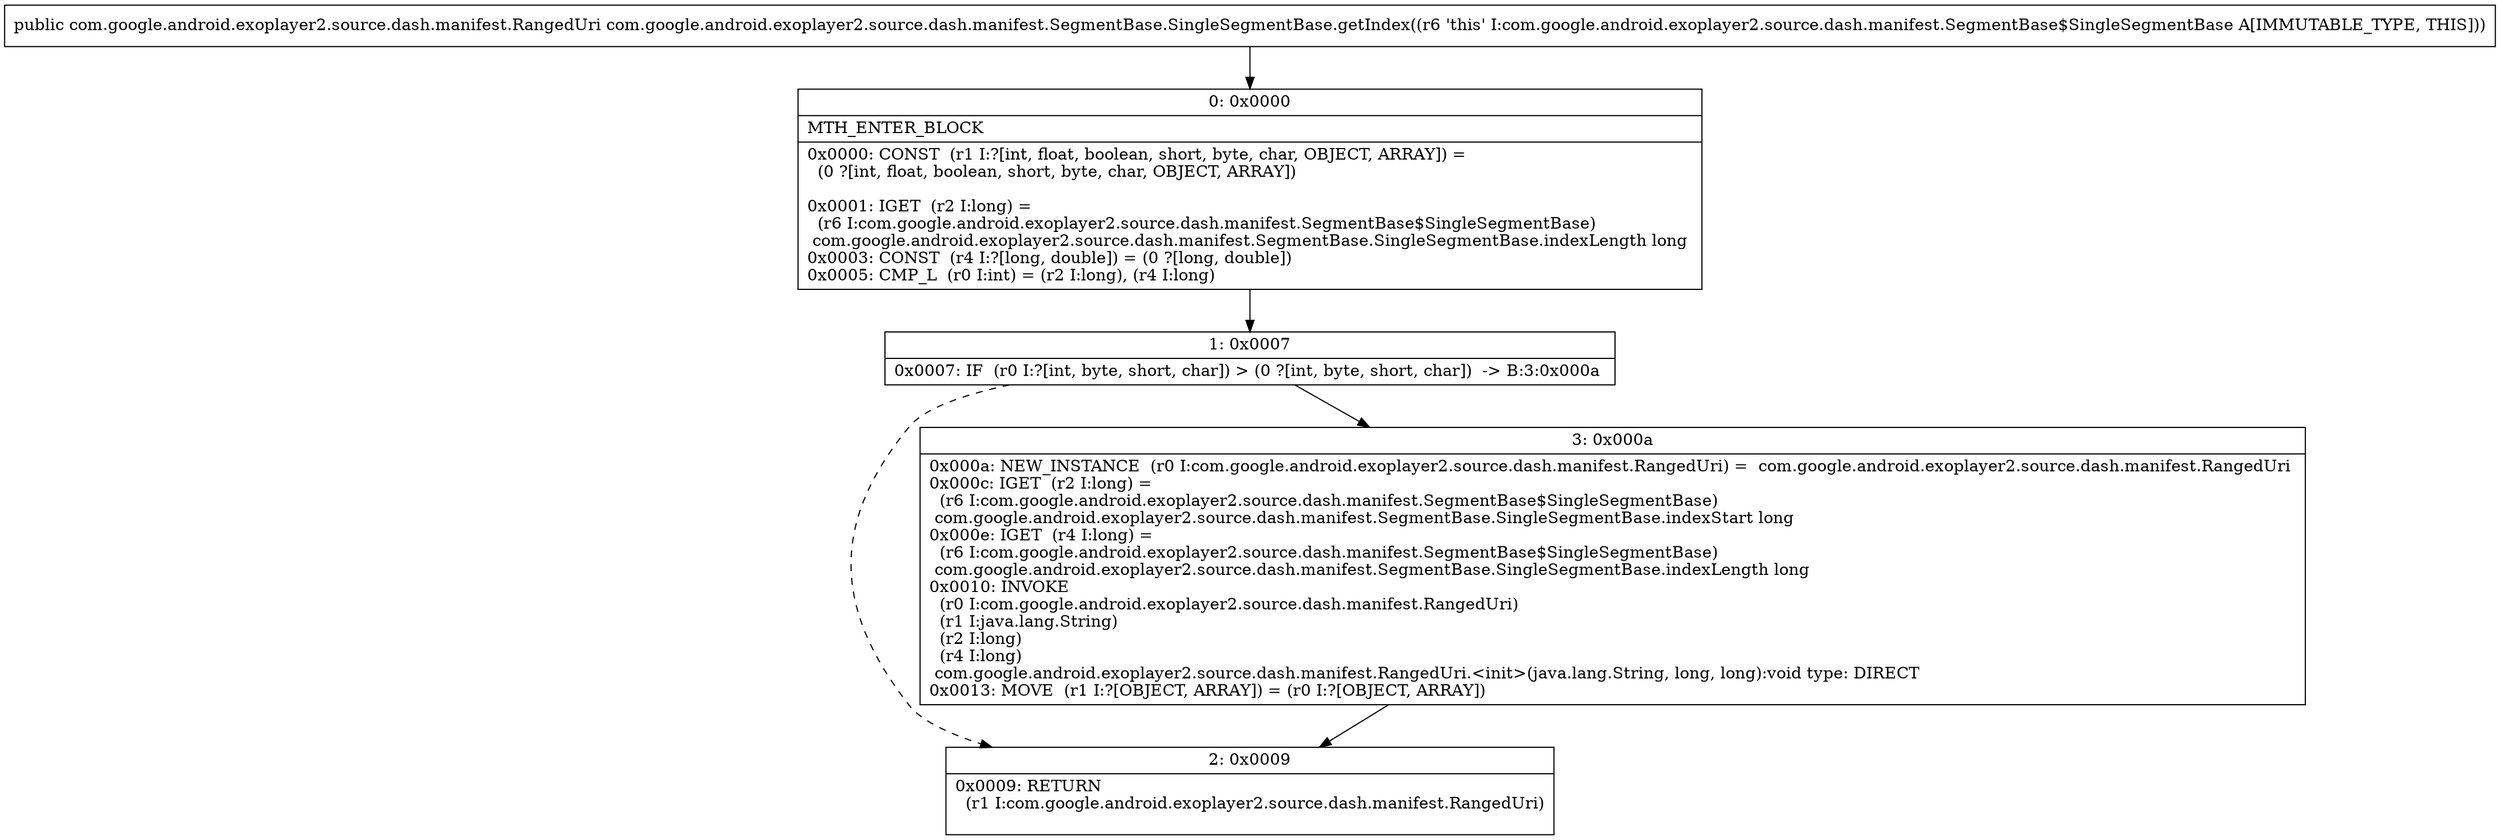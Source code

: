 digraph "CFG forcom.google.android.exoplayer2.source.dash.manifest.SegmentBase.SingleSegmentBase.getIndex()Lcom\/google\/android\/exoplayer2\/source\/dash\/manifest\/RangedUri;" {
Node_0 [shape=record,label="{0\:\ 0x0000|MTH_ENTER_BLOCK\l|0x0000: CONST  (r1 I:?[int, float, boolean, short, byte, char, OBJECT, ARRAY]) = \l  (0 ?[int, float, boolean, short, byte, char, OBJECT, ARRAY])\l \l0x0001: IGET  (r2 I:long) = \l  (r6 I:com.google.android.exoplayer2.source.dash.manifest.SegmentBase$SingleSegmentBase)\l com.google.android.exoplayer2.source.dash.manifest.SegmentBase.SingleSegmentBase.indexLength long \l0x0003: CONST  (r4 I:?[long, double]) = (0 ?[long, double]) \l0x0005: CMP_L  (r0 I:int) = (r2 I:long), (r4 I:long) \l}"];
Node_1 [shape=record,label="{1\:\ 0x0007|0x0007: IF  (r0 I:?[int, byte, short, char]) \> (0 ?[int, byte, short, char])  \-\> B:3:0x000a \l}"];
Node_2 [shape=record,label="{2\:\ 0x0009|0x0009: RETURN  \l  (r1 I:com.google.android.exoplayer2.source.dash.manifest.RangedUri)\l \l}"];
Node_3 [shape=record,label="{3\:\ 0x000a|0x000a: NEW_INSTANCE  (r0 I:com.google.android.exoplayer2.source.dash.manifest.RangedUri) =  com.google.android.exoplayer2.source.dash.manifest.RangedUri \l0x000c: IGET  (r2 I:long) = \l  (r6 I:com.google.android.exoplayer2.source.dash.manifest.SegmentBase$SingleSegmentBase)\l com.google.android.exoplayer2.source.dash.manifest.SegmentBase.SingleSegmentBase.indexStart long \l0x000e: IGET  (r4 I:long) = \l  (r6 I:com.google.android.exoplayer2.source.dash.manifest.SegmentBase$SingleSegmentBase)\l com.google.android.exoplayer2.source.dash.manifest.SegmentBase.SingleSegmentBase.indexLength long \l0x0010: INVOKE  \l  (r0 I:com.google.android.exoplayer2.source.dash.manifest.RangedUri)\l  (r1 I:java.lang.String)\l  (r2 I:long)\l  (r4 I:long)\l com.google.android.exoplayer2.source.dash.manifest.RangedUri.\<init\>(java.lang.String, long, long):void type: DIRECT \l0x0013: MOVE  (r1 I:?[OBJECT, ARRAY]) = (r0 I:?[OBJECT, ARRAY]) \l}"];
MethodNode[shape=record,label="{public com.google.android.exoplayer2.source.dash.manifest.RangedUri com.google.android.exoplayer2.source.dash.manifest.SegmentBase.SingleSegmentBase.getIndex((r6 'this' I:com.google.android.exoplayer2.source.dash.manifest.SegmentBase$SingleSegmentBase A[IMMUTABLE_TYPE, THIS])) }"];
MethodNode -> Node_0;
Node_0 -> Node_1;
Node_1 -> Node_2[style=dashed];
Node_1 -> Node_3;
Node_3 -> Node_2;
}

